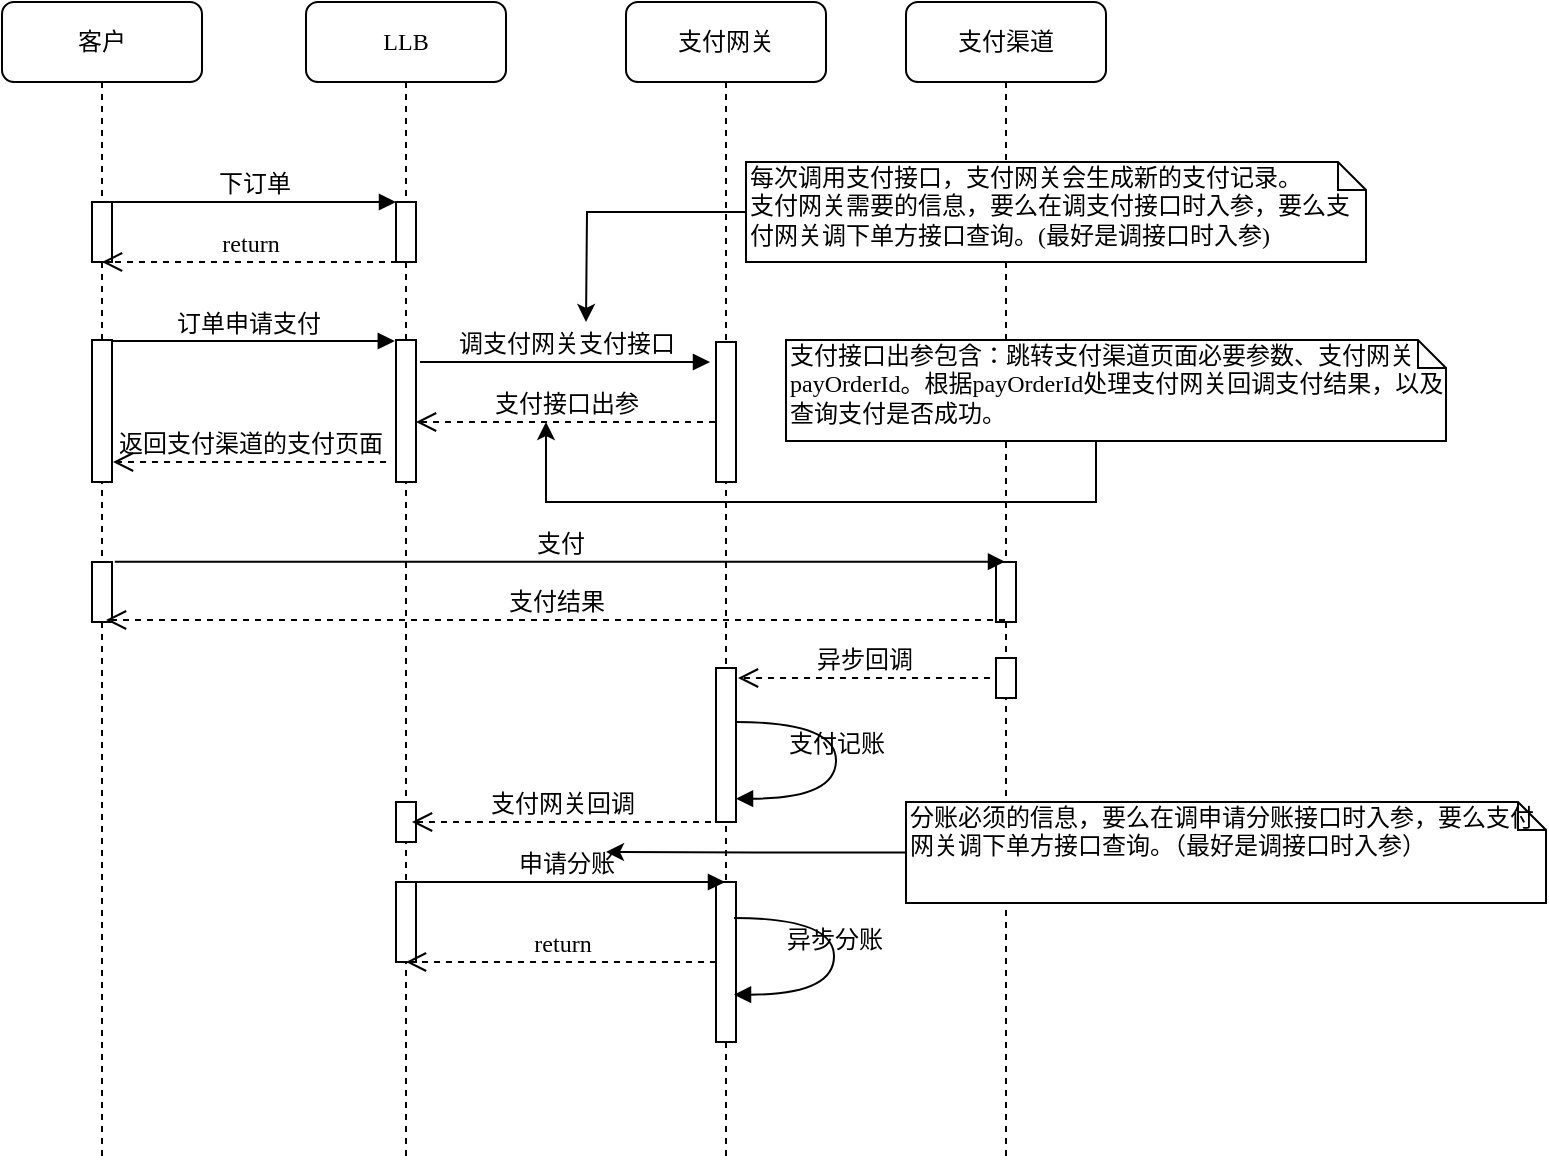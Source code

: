 <mxfile version="14.6.5" type="github">
  <diagram name="Page-1" id="13e1069c-82ec-6db2-03f1-153e76fe0fe0">
    <mxGraphModel dx="1038" dy="548" grid="1" gridSize="10" guides="1" tooltips="1" connect="1" arrows="1" fold="1" page="1" pageScale="1" pageWidth="1100" pageHeight="850" background="#ffffff" math="0" shadow="0">
      <root>
        <mxCell id="0" />
        <mxCell id="1" parent="0" />
        <mxCell id="7baba1c4bc27f4b0-14" value="订单申请支付" style="html=1;verticalAlign=bottom;endArrow=block;labelBackgroundColor=none;fontFamily=Verdana;fontSize=12;edgeStyle=elbowEdgeStyle;elbow=vertical;entryX=-0.06;entryY=0.008;entryDx=0;entryDy=0;entryPerimeter=0;" parent="1" source="7baba1c4bc27f4b0-8" target="sjcobn4qy7Enl9d4QnZK-9" edge="1">
          <mxGeometry relative="1" as="geometry">
            <mxPoint x="150" y="249" as="sourcePoint" />
            <mxPoint x="270" y="249" as="targetPoint" />
          </mxGeometry>
        </mxCell>
        <mxCell id="7baba1c4bc27f4b0-11" value="下订单" style="html=1;verticalAlign=bottom;endArrow=block;labelBackgroundColor=none;fontFamily=Verdana;fontSize=12;edgeStyle=elbowEdgeStyle;elbow=vertical;entryX=0;entryY=0;entryDx=0;entryDy=0;" parent="1" source="7baba1c4bc27f4b0-9" target="7baba1c4bc27f4b0-10" edge="1">
          <mxGeometry relative="1" as="geometry">
            <mxPoint x="220" y="190" as="sourcePoint" />
          </mxGeometry>
        </mxCell>
        <mxCell id="7baba1c4bc27f4b0-2" value="LLB" style="shape=umlLifeline;perimeter=lifelinePerimeter;whiteSpace=wrap;html=1;container=1;collapsible=0;recursiveResize=0;outlineConnect=0;rounded=1;shadow=0;comic=0;labelBackgroundColor=none;strokeWidth=1;fontFamily=Verdana;fontSize=12;align=center;" parent="1" vertex="1">
          <mxGeometry x="240" y="80" width="100" height="580" as="geometry" />
        </mxCell>
        <mxCell id="7baba1c4bc27f4b0-10" value="" style="html=1;points=[];perimeter=orthogonalPerimeter;rounded=0;shadow=0;comic=0;labelBackgroundColor=none;strokeWidth=1;fontFamily=Verdana;fontSize=12;align=center;" parent="7baba1c4bc27f4b0-2" vertex="1">
          <mxGeometry x="45" y="100" width="10" height="30" as="geometry" />
        </mxCell>
        <mxCell id="sjcobn4qy7Enl9d4QnZK-9" value="" style="html=1;points=[];perimeter=orthogonalPerimeter;rounded=0;shadow=0;comic=0;labelBackgroundColor=none;strokeWidth=1;fontFamily=Verdana;fontSize=12;align=center;" vertex="1" parent="7baba1c4bc27f4b0-2">
          <mxGeometry x="45" y="169" width="10" height="71" as="geometry" />
        </mxCell>
        <mxCell id="sjcobn4qy7Enl9d4QnZK-21" value="" style="html=1;points=[];perimeter=orthogonalPerimeter;rounded=0;shadow=0;comic=0;labelBackgroundColor=none;strokeWidth=1;fontFamily=Verdana;fontSize=12;align=center;" vertex="1" parent="7baba1c4bc27f4b0-2">
          <mxGeometry x="45" y="400" width="10" height="20" as="geometry" />
        </mxCell>
        <mxCell id="sjcobn4qy7Enl9d4QnZK-27" value="" style="html=1;points=[];perimeter=orthogonalPerimeter;rounded=0;shadow=0;comic=0;labelBackgroundColor=none;strokeWidth=1;fontFamily=Verdana;fontSize=12;align=center;" vertex="1" parent="7baba1c4bc27f4b0-2">
          <mxGeometry x="45" y="440" width="10" height="40" as="geometry" />
        </mxCell>
        <mxCell id="7baba1c4bc27f4b0-3" value="支付网关" style="shape=umlLifeline;perimeter=lifelinePerimeter;whiteSpace=wrap;html=1;container=1;collapsible=0;recursiveResize=0;outlineConnect=0;rounded=1;shadow=0;comic=0;labelBackgroundColor=none;strokeWidth=1;fontFamily=Verdana;fontSize=12;align=center;" parent="1" vertex="1">
          <mxGeometry x="400" y="80" width="100" height="580" as="geometry" />
        </mxCell>
        <mxCell id="7baba1c4bc27f4b0-13" value="" style="html=1;points=[];perimeter=orthogonalPerimeter;rounded=0;shadow=0;comic=0;labelBackgroundColor=none;strokeWidth=1;fontFamily=Verdana;fontSize=12;align=center;" parent="7baba1c4bc27f4b0-3" vertex="1">
          <mxGeometry x="45" y="170" width="10" height="70" as="geometry" />
        </mxCell>
        <mxCell id="sjcobn4qy7Enl9d4QnZK-19" value="" style="html=1;points=[];perimeter=orthogonalPerimeter;rounded=0;shadow=0;comic=0;labelBackgroundColor=none;strokeWidth=1;fontFamily=Verdana;fontSize=12;align=center;" vertex="1" parent="7baba1c4bc27f4b0-3">
          <mxGeometry x="45" y="333" width="10" height="77" as="geometry" />
        </mxCell>
        <mxCell id="sjcobn4qy7Enl9d4QnZK-29" value="" style="html=1;points=[];perimeter=orthogonalPerimeter;rounded=0;shadow=0;comic=0;labelBackgroundColor=none;strokeWidth=1;fontFamily=Verdana;fontSize=12;align=center;" vertex="1" parent="7baba1c4bc27f4b0-3">
          <mxGeometry x="45" y="440" width="10" height="80" as="geometry" />
        </mxCell>
        <mxCell id="7baba1c4bc27f4b0-4" value="支付渠道" style="shape=umlLifeline;perimeter=lifelinePerimeter;whiteSpace=wrap;html=1;container=1;collapsible=0;recursiveResize=0;outlineConnect=0;rounded=1;shadow=0;comic=0;labelBackgroundColor=none;strokeWidth=1;fontFamily=Verdana;fontSize=12;align=center;" parent="1" vertex="1">
          <mxGeometry x="540" y="80" width="100" height="580" as="geometry" />
        </mxCell>
        <mxCell id="sjcobn4qy7Enl9d4QnZK-22" value="" style="html=1;points=[];perimeter=orthogonalPerimeter;rounded=0;shadow=0;comic=0;labelBackgroundColor=none;strokeWidth=1;fontFamily=Verdana;fontSize=12;align=center;" vertex="1" parent="7baba1c4bc27f4b0-4">
          <mxGeometry x="45" y="328" width="10" height="20" as="geometry" />
        </mxCell>
        <mxCell id="7baba1c4bc27f4b0-8" value="客户" style="shape=umlLifeline;perimeter=lifelinePerimeter;whiteSpace=wrap;html=1;container=1;collapsible=0;recursiveResize=0;outlineConnect=0;rounded=1;shadow=0;comic=0;labelBackgroundColor=none;strokeWidth=1;fontFamily=Verdana;fontSize=12;align=center;" parent="1" vertex="1">
          <mxGeometry x="88" y="80" width="100" height="580" as="geometry" />
        </mxCell>
        <mxCell id="7baba1c4bc27f4b0-9" value="" style="html=1;points=[];perimeter=orthogonalPerimeter;rounded=0;shadow=0;comic=0;labelBackgroundColor=none;strokeWidth=1;fontFamily=Verdana;fontSize=12;align=center;" parent="7baba1c4bc27f4b0-8" vertex="1">
          <mxGeometry x="45" y="100" width="10" height="30" as="geometry" />
        </mxCell>
        <mxCell id="sjcobn4qy7Enl9d4QnZK-3" value="" style="html=1;points=[];perimeter=orthogonalPerimeter;rounded=0;shadow=0;comic=0;labelBackgroundColor=none;strokeWidth=1;fontFamily=Verdana;fontSize=12;align=center;" vertex="1" parent="7baba1c4bc27f4b0-8">
          <mxGeometry x="45" y="169" width="10" height="71" as="geometry" />
        </mxCell>
        <mxCell id="sjcobn4qy7Enl9d4QnZK-17" value="" style="html=1;points=[];perimeter=orthogonalPerimeter;rounded=0;shadow=0;comic=0;labelBackgroundColor=none;strokeColor=#000000;strokeWidth=1;fillColor=#FFFFFF;fontFamily=Verdana;fontSize=12;fontColor=#000000;align=center;" vertex="1" parent="7baba1c4bc27f4b0-8">
          <mxGeometry x="45" y="280" width="10" height="30" as="geometry" />
        </mxCell>
        <mxCell id="7baba1c4bc27f4b0-16" value="" style="html=1;points=[];perimeter=orthogonalPerimeter;rounded=0;shadow=0;comic=0;labelBackgroundColor=none;strokeWidth=1;fontFamily=Verdana;fontSize=12;align=center;" parent="1" vertex="1">
          <mxGeometry x="585" y="360" width="10" height="30" as="geometry" />
        </mxCell>
        <mxCell id="7baba1c4bc27f4b0-17" value="调支付网关支付接口" style="html=1;verticalAlign=bottom;endArrow=block;labelBackgroundColor=none;fontFamily=Verdana;fontSize=12;edgeStyle=elbowEdgeStyle;elbow=vertical;" parent="1" edge="1">
          <mxGeometry relative="1" as="geometry">
            <mxPoint x="297" y="260" as="sourcePoint" />
            <Array as="points">
              <mxPoint x="302" y="260" />
            </Array>
            <mxPoint x="442" y="260" as="targetPoint" />
          </mxGeometry>
        </mxCell>
        <mxCell id="7baba1c4bc27f4b0-21" value="支付接口出参" style="html=1;verticalAlign=bottom;endArrow=open;dashed=1;endSize=8;labelBackgroundColor=none;fontFamily=Verdana;fontSize=12;edgeStyle=elbowEdgeStyle;elbow=vertical;" parent="1" edge="1">
          <mxGeometry relative="1" as="geometry">
            <mxPoint x="295" y="290" as="targetPoint" />
            <Array as="points">
              <mxPoint x="370" y="290" />
              <mxPoint x="400" y="290" />
            </Array>
            <mxPoint x="444.5" y="290" as="sourcePoint" />
          </mxGeometry>
        </mxCell>
        <mxCell id="7baba1c4bc27f4b0-39" value="支付记账" style="html=1;verticalAlign=bottom;endArrow=block;labelBackgroundColor=none;fontFamily=Verdana;fontSize=12;elbow=vertical;edgeStyle=orthogonalEdgeStyle;curved=1;entryX=1;entryY=0.286;entryPerimeter=0;" parent="1" edge="1">
          <mxGeometry x="0.012" relative="1" as="geometry">
            <mxPoint x="455" y="440" as="sourcePoint" />
            <mxPoint x="455.003" y="478.333" as="targetPoint" />
            <Array as="points">
              <mxPoint x="505" y="440" />
              <mxPoint x="505" y="478" />
            </Array>
            <mxPoint as="offset" />
          </mxGeometry>
        </mxCell>
        <mxCell id="sjcobn4qy7Enl9d4QnZK-2" value="return" style="html=1;verticalAlign=bottom;endArrow=open;dashed=1;endSize=8;labelBackgroundColor=none;fontFamily=Verdana;fontSize=12;edgeStyle=elbowEdgeStyle;elbow=vertical;" edge="1" parent="1" target="7baba1c4bc27f4b0-8">
          <mxGeometry relative="1" as="geometry">
            <mxPoint x="140" y="209" as="targetPoint" />
            <Array as="points" />
            <mxPoint x="285.5" y="210" as="sourcePoint" />
          </mxGeometry>
        </mxCell>
        <mxCell id="sjcobn4qy7Enl9d4QnZK-12" style="edgeStyle=orthogonalEdgeStyle;rounded=0;orthogonalLoop=1;jettySize=auto;html=1;" edge="1" parent="1" source="sjcobn4qy7Enl9d4QnZK-10">
          <mxGeometry relative="1" as="geometry">
            <mxPoint x="380" y="240" as="targetPoint" />
          </mxGeometry>
        </mxCell>
        <mxCell id="sjcobn4qy7Enl9d4QnZK-10" value="每次调用支付接口，支付网关会生成新的支付记录。&lt;br&gt;支付网关需要的信息，要么在调支付接口时入参，要么支付网关调下单方接口查询。(最好是调接口时入参)" style="shape=note;whiteSpace=wrap;html=1;size=14;verticalAlign=top;align=left;spacingTop=-6;rounded=0;shadow=0;comic=0;labelBackgroundColor=none;strokeWidth=1;fontFamily=Verdana;fontSize=12" vertex="1" parent="1">
          <mxGeometry x="460" y="160" width="310" height="50" as="geometry" />
        </mxCell>
        <mxCell id="sjcobn4qy7Enl9d4QnZK-13" value="返回支付渠道的支付页面" style="html=1;verticalAlign=bottom;endArrow=open;dashed=1;endSize=8;labelBackgroundColor=none;fontFamily=Verdana;fontSize=12;edgeStyle=elbowEdgeStyle;elbow=vertical;" edge="1" parent="1">
          <mxGeometry relative="1" as="geometry">
            <mxPoint x="143.5" y="309.5" as="targetPoint" />
            <Array as="points" />
            <mxPoint x="280" y="310" as="sourcePoint" />
          </mxGeometry>
        </mxCell>
        <mxCell id="sjcobn4qy7Enl9d4QnZK-18" value="支付" style="html=1;verticalAlign=bottom;endArrow=block;labelBackgroundColor=none;fontFamily=Verdana;fontSize=12;exitX=1.14;exitY=-0.005;exitDx=0;exitDy=0;exitPerimeter=0;" edge="1" parent="1" source="sjcobn4qy7Enl9d4QnZK-17" target="7baba1c4bc27f4b0-4">
          <mxGeometry relative="1" as="geometry">
            <mxPoint x="140" y="361" as="sourcePoint" />
            <mxPoint x="550" y="361" as="targetPoint" />
          </mxGeometry>
        </mxCell>
        <mxCell id="sjcobn4qy7Enl9d4QnZK-20" value="支付结果" style="html=1;verticalAlign=bottom;endArrow=open;dashed=1;endSize=8;labelBackgroundColor=none;fontFamily=Verdana;fontSize=12;edgeStyle=elbowEdgeStyle;elbow=vertical;" edge="1" parent="1">
          <mxGeometry relative="1" as="geometry">
            <mxPoint x="140" y="389" as="targetPoint" />
            <Array as="points">
              <mxPoint x="510.5" y="389" />
              <mxPoint x="540.5" y="389" />
            </Array>
            <mxPoint x="589.5" y="389" as="sourcePoint" />
          </mxGeometry>
        </mxCell>
        <mxCell id="sjcobn4qy7Enl9d4QnZK-23" value="异步回调" style="html=1;verticalAlign=bottom;endArrow=open;dashed=1;endSize=8;labelBackgroundColor=none;fontFamily=Verdana;fontSize=12;edgeStyle=elbowEdgeStyle;elbow=vertical;entryX=0.5;entryY=0.071;entryDx=0;entryDy=0;entryPerimeter=0;" edge="1" parent="1">
          <mxGeometry relative="1" as="geometry">
            <mxPoint x="456" y="417.97" as="targetPoint" />
            <Array as="points">
              <mxPoint x="516.5" y="418" />
              <mxPoint x="546.5" y="418" />
            </Array>
            <mxPoint x="582" y="418" as="sourcePoint" />
          </mxGeometry>
        </mxCell>
        <mxCell id="sjcobn4qy7Enl9d4QnZK-25" style="edgeStyle=orthogonalEdgeStyle;rounded=0;orthogonalLoop=1;jettySize=auto;html=1;" edge="1" parent="1" source="sjcobn4qy7Enl9d4QnZK-24">
          <mxGeometry relative="1" as="geometry">
            <mxPoint x="360" y="290" as="targetPoint" />
            <Array as="points">
              <mxPoint x="635" y="330" />
              <mxPoint x="360" y="330" />
            </Array>
          </mxGeometry>
        </mxCell>
        <mxCell id="sjcobn4qy7Enl9d4QnZK-24" value="支付接口出参包含：跳转支付渠道页面必要参数、支付网关payOrderId。根据payOrderId处理支付网关回调支付结果，以及查询支付是否成功。" style="shape=note;whiteSpace=wrap;html=1;size=14;verticalAlign=top;align=left;spacingTop=-6;rounded=0;shadow=0;comic=0;labelBackgroundColor=none;strokeWidth=1;fontFamily=Verdana;fontSize=12" vertex="1" parent="1">
          <mxGeometry x="480" y="249" width="330" height="50.5" as="geometry" />
        </mxCell>
        <mxCell id="sjcobn4qy7Enl9d4QnZK-26" value="支付网关回调" style="html=1;verticalAlign=bottom;endArrow=open;dashed=1;endSize=8;labelBackgroundColor=none;fontFamily=Verdana;fontSize=12;edgeStyle=elbowEdgeStyle;elbow=vertical;" edge="1" parent="1">
          <mxGeometry relative="1" as="geometry">
            <mxPoint x="293" y="490" as="targetPoint" />
            <Array as="points">
              <mxPoint x="368" y="490" />
              <mxPoint x="398" y="490" />
            </Array>
            <mxPoint x="442.5" y="490" as="sourcePoint" />
          </mxGeometry>
        </mxCell>
        <mxCell id="sjcobn4qy7Enl9d4QnZK-28" value="申请分账" style="html=1;verticalAlign=bottom;endArrow=block;labelBackgroundColor=none;fontFamily=Verdana;fontSize=12;edgeStyle=elbowEdgeStyle;elbow=vertical;" edge="1" parent="1" target="7baba1c4bc27f4b0-3">
          <mxGeometry relative="1" as="geometry">
            <mxPoint x="290" y="520" as="sourcePoint" />
            <mxPoint x="432" y="520" as="targetPoint" />
          </mxGeometry>
        </mxCell>
        <mxCell id="sjcobn4qy7Enl9d4QnZK-30" value="异步分账" style="html=1;verticalAlign=bottom;endArrow=block;labelBackgroundColor=none;fontFamily=Verdana;fontSize=12;elbow=vertical;edgeStyle=orthogonalEdgeStyle;curved=1;entryX=1;entryY=0.286;entryPerimeter=0;" edge="1" parent="1">
          <mxGeometry x="0.012" relative="1" as="geometry">
            <mxPoint x="454" y="538" as="sourcePoint" />
            <mxPoint x="454.003" y="576.333" as="targetPoint" />
            <Array as="points">
              <mxPoint x="504" y="538" />
              <mxPoint x="504" y="576" />
            </Array>
            <mxPoint as="offset" />
          </mxGeometry>
        </mxCell>
        <mxCell id="sjcobn4qy7Enl9d4QnZK-33" style="edgeStyle=orthogonalEdgeStyle;rounded=0;orthogonalLoop=1;jettySize=auto;html=1;" edge="1" parent="1" source="sjcobn4qy7Enl9d4QnZK-32">
          <mxGeometry relative="1" as="geometry">
            <mxPoint x="390" y="505" as="targetPoint" />
            <Array as="points" />
          </mxGeometry>
        </mxCell>
        <mxCell id="sjcobn4qy7Enl9d4QnZK-32" value="分账必须的信息，要么在调申请分账接口时入参，要么支付网关调下单方接口查询。（最好是调接口时入参）" style="shape=note;whiteSpace=wrap;html=1;size=14;verticalAlign=top;align=left;spacingTop=-6;rounded=0;shadow=0;comic=0;labelBackgroundColor=none;strokeWidth=1;fontFamily=Verdana;fontSize=12" vertex="1" parent="1">
          <mxGeometry x="540" y="480" width="320" height="50.5" as="geometry" />
        </mxCell>
        <mxCell id="sjcobn4qy7Enl9d4QnZK-34" value="return" style="html=1;verticalAlign=bottom;endArrow=open;dashed=1;endSize=8;labelBackgroundColor=none;fontFamily=Verdana;fontSize=12;edgeStyle=elbowEdgeStyle;elbow=vertical;entryX=0.5;entryY=1;entryDx=0;entryDy=0;entryPerimeter=0;" edge="1" parent="1" source="sjcobn4qy7Enl9d4QnZK-29" target="sjcobn4qy7Enl9d4QnZK-27">
          <mxGeometry relative="1" as="geometry">
            <mxPoint x="300" y="560" as="targetPoint" />
            <Array as="points">
              <mxPoint x="450" y="560" />
            </Array>
            <mxPoint x="436.5" y="560.5" as="sourcePoint" />
          </mxGeometry>
        </mxCell>
      </root>
    </mxGraphModel>
  </diagram>
</mxfile>
